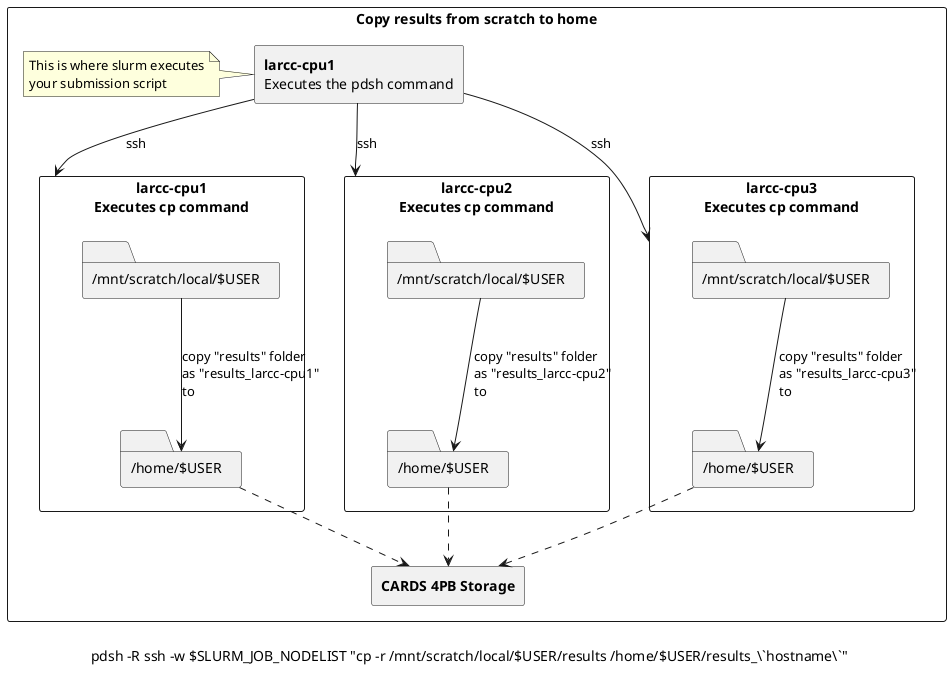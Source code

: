 @startuml

rectangle "Copy results from scratch to home" {
caption \lpdsh -R ssh -w $SLURM_JOB_NODELIST "cp -r /mnt/scratch/local/$USER/results /home/$USER/results_\`hostname\`"
rectangle "<b>larcc-cpu1\nExecutes the pdsh command" as job_executor
note left
  This is where slurm executes
  your submission script
end note
rectangle "<b>CARDS 4PB Storage" as Shared

rectangle "<b>larcc-cpu1\nExecutes cp command" as Node1 {
  folder "/home/$USER" as Node1Home
  folder "/mnt/scratch/local/$USER" as Node1Scratch
}

rectangle "<b>larcc-cpu2\nExecutes cp command" as Node2 {
  folder "/home/$USER" as Node2Home
  folder "/mnt/scratch/local/$USER" as Node2Scratch
}
rectangle "<b>larcc-cpu3\nExecutes cp command" as Node3 {
  folder "/home/$USER" as Node3Home
  folder "/mnt/scratch/local/$USER" as Node3Scratch
}

job_executor -down-> Node1 : ssh
job_executor -down-> Node2 : ssh
job_executor -down-> Node3 : ssh

Node1Home <-up- Node1Scratch : \lcopy "results" folder\nas "results_larcc-cpu1"\nto
Node2Home <-up- Node2Scratch : \lcopy "results" folder\nas "results_larcc-cpu2"\nto
Node3Home <-up- Node3Scratch : \lcopy "results" folder\nas "results_larcc-cpu3"\nto

Node1Home -[dashed]down-> Shared
Node2Home -[dashed]down-> Shared
Node3Home -[dashed]down-> Shared
}
@enduml
